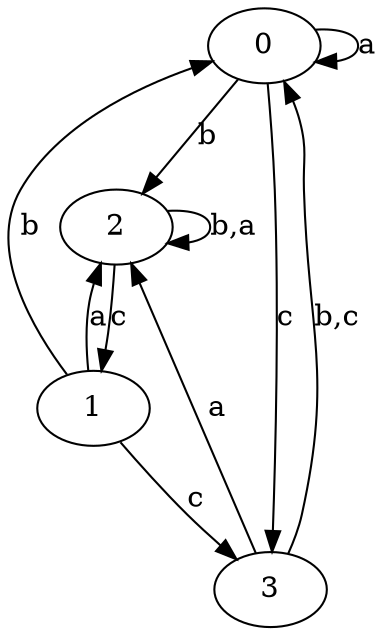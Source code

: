 digraph {
 ranksep=0.5;
 d2tdocpreamble = "\usetikzlibrary{automata}";
 d2tfigpreamble = "\tikzstyle{every state}= [ draw=blue!50,very thick,fill=blue!20]  \tikzstyle{auto}= [fill=white]";
 node [style="state"];
 edge [lblstyle="auto",topath="bend right", len=4  ]
  "0" [label="0",style = "state, initial, accepting"];
  "1" [label="1",];
  "2" [label="2",];
  "3" [label="3",];
  "0" -> "0" [label="a",topath="loop above"];
  "0" -> "2" [label="b"];
  "0" -> "3" [label="c"];
  "1" -> "0" [label="b"];
  "1" -> "2" [label="a"];
  "1" -> "3" [label="c"];
  "2" -> "1" [label="c"];
  "2" -> "2" [label="b,a",topath="loop above"];
  "3" -> "0" [label="b,c"];
  "3" -> "2" [label="a"];
}